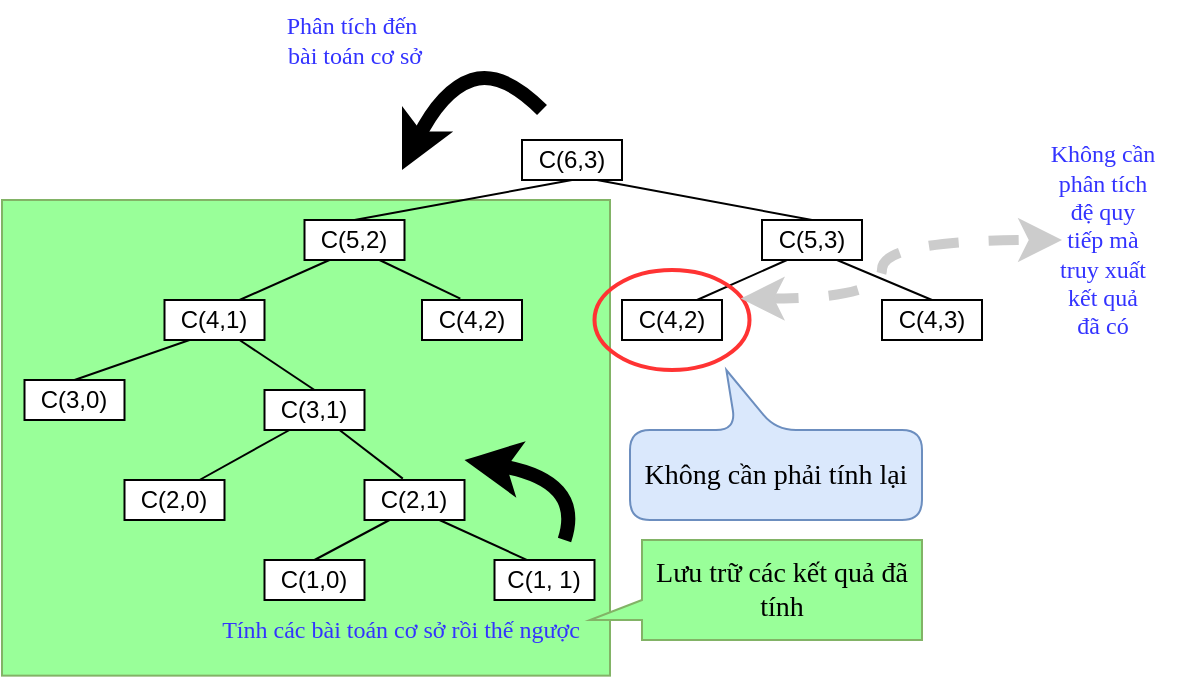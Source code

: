 <mxfile version="24.5.1" type="device">
  <diagram id="g9vmPOssQS4Yb2R56DxD" name="Trang-1">
    <mxGraphModel dx="1113" dy="461" grid="1" gridSize="10" guides="1" tooltips="1" connect="1" arrows="1" fold="1" page="1" pageScale="1" pageWidth="827" pageHeight="1169" math="0" shadow="0">
      <root>
        <mxCell id="0" />
        <mxCell id="1" parent="0" />
        <mxCell id="T_V8b_eyfBRf_4AvIXc9-37" value="" style="rounded=0;whiteSpace=wrap;html=1;fillColor=#99FF99;strokeColor=#82b366;" vertex="1" parent="1">
          <mxGeometry x="40" y="390" width="304" height="237.82" as="geometry" />
        </mxCell>
        <mxCell id="T_V8b_eyfBRf_4AvIXc9-1" style="rounded=0;orthogonalLoop=1;jettySize=auto;html=1;exitX=0.5;exitY=1;exitDx=0;exitDy=0;entryX=0.5;entryY=0;entryDx=0;entryDy=0;endArrow=none;endFill=0;" edge="1" parent="1" source="T_V8b_eyfBRf_4AvIXc9-2" target="T_V8b_eyfBRf_4AvIXc9-5">
          <mxGeometry relative="1" as="geometry">
            <mxPoint x="232.5" y="410" as="targetPoint" />
            <mxPoint x="277.5" y="380" as="sourcePoint" />
          </mxGeometry>
        </mxCell>
        <mxCell id="T_V8b_eyfBRf_4AvIXc9-2" value="C(6,3)" style="rounded=0;whiteSpace=wrap;html=1;" vertex="1" parent="1">
          <mxGeometry x="300" y="360" width="50" height="20" as="geometry" />
        </mxCell>
        <mxCell id="T_V8b_eyfBRf_4AvIXc9-3" style="rounded=0;orthogonalLoop=1;jettySize=auto;html=1;exitX=0.75;exitY=1;exitDx=0;exitDy=0;entryX=0.5;entryY=0;entryDx=0;entryDy=0;strokeColor=default;endArrow=none;endFill=0;" edge="1" parent="1" source="T_V8b_eyfBRf_4AvIXc9-2" target="T_V8b_eyfBRf_4AvIXc9-13">
          <mxGeometry relative="1" as="geometry">
            <mxPoint x="379.15" y="409.32" as="targetPoint" />
          </mxGeometry>
        </mxCell>
        <mxCell id="T_V8b_eyfBRf_4AvIXc9-4" style="rounded=0;orthogonalLoop=1;jettySize=auto;html=1;exitX=0.25;exitY=1;exitDx=0;exitDy=0;entryX=0.75;entryY=0;entryDx=0;entryDy=0;endArrow=none;endFill=0;" edge="1" parent="1" source="T_V8b_eyfBRf_4AvIXc9-5" target="T_V8b_eyfBRf_4AvIXc9-8">
          <mxGeometry relative="1" as="geometry" />
        </mxCell>
        <mxCell id="T_V8b_eyfBRf_4AvIXc9-5" value="C(5,2)" style="rounded=0;whiteSpace=wrap;html=1;" vertex="1" parent="1">
          <mxGeometry x="191.25" y="400" width="50" height="20" as="geometry" />
        </mxCell>
        <mxCell id="T_V8b_eyfBRf_4AvIXc9-6" style="rounded=0;orthogonalLoop=1;jettySize=auto;html=1;exitX=0.25;exitY=1;exitDx=0;exitDy=0;entryX=0.5;entryY=0;entryDx=0;entryDy=0;endArrow=none;endFill=0;" edge="1" parent="1" source="T_V8b_eyfBRf_4AvIXc9-8" target="T_V8b_eyfBRf_4AvIXc9-11">
          <mxGeometry relative="1" as="geometry" />
        </mxCell>
        <mxCell id="T_V8b_eyfBRf_4AvIXc9-7" style="rounded=0;orthogonalLoop=1;jettySize=auto;html=1;exitX=0.75;exitY=1;exitDx=0;exitDy=0;entryX=0.5;entryY=0;entryDx=0;entryDy=0;endArrow=none;endFill=0;" edge="1" parent="1" source="T_V8b_eyfBRf_4AvIXc9-8" target="T_V8b_eyfBRf_4AvIXc9-18">
          <mxGeometry relative="1" as="geometry" />
        </mxCell>
        <mxCell id="T_V8b_eyfBRf_4AvIXc9-8" value="C(4,1)" style="rounded=0;whiteSpace=wrap;html=1;" vertex="1" parent="1">
          <mxGeometry x="121.25" y="440" width="50" height="20" as="geometry" />
        </mxCell>
        <mxCell id="T_V8b_eyfBRf_4AvIXc9-9" value="C(4,2)" style="rounded=0;whiteSpace=wrap;html=1;" vertex="1" parent="1">
          <mxGeometry x="250" y="440" width="50" height="20" as="geometry" />
        </mxCell>
        <mxCell id="T_V8b_eyfBRf_4AvIXc9-10" style="rounded=0;orthogonalLoop=1;jettySize=auto;html=1;exitX=0.75;exitY=1;exitDx=0;exitDy=0;entryX=0.383;entryY=-0.034;entryDx=0;entryDy=0;entryPerimeter=0;strokeColor=default;endArrow=none;endFill=0;" edge="1" parent="1" source="T_V8b_eyfBRf_4AvIXc9-5" target="T_V8b_eyfBRf_4AvIXc9-9">
          <mxGeometry relative="1" as="geometry" />
        </mxCell>
        <mxCell id="T_V8b_eyfBRf_4AvIXc9-11" value="C(3,0)" style="rounded=0;whiteSpace=wrap;html=1;" vertex="1" parent="1">
          <mxGeometry x="51.25" y="480" width="50" height="20" as="geometry" />
        </mxCell>
        <mxCell id="T_V8b_eyfBRf_4AvIXc9-12" style="rounded=0;orthogonalLoop=1;jettySize=auto;html=1;exitX=0.25;exitY=1;exitDx=0;exitDy=0;entryX=0.75;entryY=0;entryDx=0;entryDy=0;endArrow=none;endFill=0;" edge="1" parent="1" source="T_V8b_eyfBRf_4AvIXc9-13" target="T_V8b_eyfBRf_4AvIXc9-14">
          <mxGeometry relative="1" as="geometry" />
        </mxCell>
        <mxCell id="T_V8b_eyfBRf_4AvIXc9-13" value="C(5,3)" style="rounded=0;whiteSpace=wrap;html=1;" vertex="1" parent="1">
          <mxGeometry x="420" y="400" width="50" height="20" as="geometry" />
        </mxCell>
        <mxCell id="T_V8b_eyfBRf_4AvIXc9-14" value="C(4,2)" style="rounded=0;whiteSpace=wrap;html=1;" vertex="1" parent="1">
          <mxGeometry x="350" y="440" width="50" height="20" as="geometry" />
        </mxCell>
        <mxCell id="T_V8b_eyfBRf_4AvIXc9-15" value="C(4,3)" style="rounded=0;whiteSpace=wrap;html=1;" vertex="1" parent="1">
          <mxGeometry x="480" y="440" width="50" height="20" as="geometry" />
        </mxCell>
        <mxCell id="T_V8b_eyfBRf_4AvIXc9-16" style="rounded=0;orthogonalLoop=1;jettySize=auto;html=1;exitX=0.75;exitY=1;exitDx=0;exitDy=0;strokeColor=default;endArrow=none;endFill=0;entryX=0.5;entryY=0;entryDx=0;entryDy=0;" edge="1" parent="1" source="T_V8b_eyfBRf_4AvIXc9-13" target="T_V8b_eyfBRf_4AvIXc9-15">
          <mxGeometry relative="1" as="geometry">
            <mxPoint x="489" y="449" as="targetPoint" />
          </mxGeometry>
        </mxCell>
        <mxCell id="T_V8b_eyfBRf_4AvIXc9-17" style="rounded=0;orthogonalLoop=1;jettySize=auto;html=1;exitX=0.25;exitY=1;exitDx=0;exitDy=0;entryX=0.75;entryY=0;entryDx=0;entryDy=0;endArrow=none;endFill=0;" edge="1" parent="1" source="T_V8b_eyfBRf_4AvIXc9-18" target="T_V8b_eyfBRf_4AvIXc9-19">
          <mxGeometry relative="1" as="geometry" />
        </mxCell>
        <mxCell id="T_V8b_eyfBRf_4AvIXc9-18" value="C(3,1)" style="rounded=0;whiteSpace=wrap;html=1;" vertex="1" parent="1">
          <mxGeometry x="171.25" y="485" width="50" height="20" as="geometry" />
        </mxCell>
        <mxCell id="T_V8b_eyfBRf_4AvIXc9-19" value="C(2,0)" style="rounded=0;whiteSpace=wrap;html=1;" vertex="1" parent="1">
          <mxGeometry x="101.25" y="530" width="50" height="20" as="geometry" />
        </mxCell>
        <mxCell id="T_V8b_eyfBRf_4AvIXc9-20" style="rounded=0;orthogonalLoop=1;jettySize=auto;html=1;exitX=0.25;exitY=1;exitDx=0;exitDy=0;entryX=0.5;entryY=0;entryDx=0;entryDy=0;endArrow=none;endFill=0;" edge="1" parent="1" source="T_V8b_eyfBRf_4AvIXc9-21" target="T_V8b_eyfBRf_4AvIXc9-23">
          <mxGeometry relative="1" as="geometry" />
        </mxCell>
        <mxCell id="T_V8b_eyfBRf_4AvIXc9-21" value="C(2,1)" style="rounded=0;whiteSpace=wrap;html=1;" vertex="1" parent="1">
          <mxGeometry x="221.25" y="530" width="50" height="20" as="geometry" />
        </mxCell>
        <mxCell id="T_V8b_eyfBRf_4AvIXc9-22" style="rounded=0;orthogonalLoop=1;jettySize=auto;html=1;exitX=0.75;exitY=1;exitDx=0;exitDy=0;entryX=0.383;entryY=-0.034;entryDx=0;entryDy=0;entryPerimeter=0;strokeColor=default;endArrow=none;endFill=0;" edge="1" parent="1" source="T_V8b_eyfBRf_4AvIXc9-18" target="T_V8b_eyfBRf_4AvIXc9-21">
          <mxGeometry relative="1" as="geometry" />
        </mxCell>
        <mxCell id="T_V8b_eyfBRf_4AvIXc9-23" value="C(1,0)" style="rounded=0;whiteSpace=wrap;html=1;" vertex="1" parent="1">
          <mxGeometry x="171.25" y="570" width="50" height="20" as="geometry" />
        </mxCell>
        <mxCell id="T_V8b_eyfBRf_4AvIXc9-24" style="rounded=0;orthogonalLoop=1;jettySize=auto;html=1;exitX=0.75;exitY=1;exitDx=0;exitDy=0;entryX=0.382;entryY=0.065;entryDx=0;entryDy=0;endArrow=none;endFill=0;entryPerimeter=0;" edge="1" parent="1" source="T_V8b_eyfBRf_4AvIXc9-21" target="T_V8b_eyfBRf_4AvIXc9-25">
          <mxGeometry relative="1" as="geometry">
            <mxPoint x="334.25" y="555" as="sourcePoint" />
            <mxPoint x="296.25" y="590" as="targetPoint" />
          </mxGeometry>
        </mxCell>
        <mxCell id="T_V8b_eyfBRf_4AvIXc9-25" value="C(1, 1)" style="rounded=0;whiteSpace=wrap;html=1;" vertex="1" parent="1">
          <mxGeometry x="286.25" y="570" width="50" height="20" as="geometry" />
        </mxCell>
        <mxCell id="T_V8b_eyfBRf_4AvIXc9-29" value="" style="ellipse;whiteSpace=wrap;html=1;fillColor=none;strokeColor=#FF3333;strokeWidth=2;" vertex="1" parent="1">
          <mxGeometry x="336.25" y="425" width="77.5" height="50" as="geometry" />
        </mxCell>
        <mxCell id="T_V8b_eyfBRf_4AvIXc9-31" value="" style="curved=1;endArrow=classic;html=1;rounded=0;strokeWidth=7;" edge="1" parent="1">
          <mxGeometry width="50" height="50" relative="1" as="geometry">
            <mxPoint x="310" y="345" as="sourcePoint" />
            <mxPoint x="240" y="375" as="targetPoint" />
            <Array as="points">
              <mxPoint x="290" y="325" />
              <mxPoint x="260" y="335" />
              <mxPoint x="240" y="375" />
            </Array>
          </mxGeometry>
        </mxCell>
        <mxCell id="T_V8b_eyfBRf_4AvIXc9-32" value="&lt;font color=&quot;#3333ff&quot; face=&quot;Cambria Math&quot;&gt;Phân tích đến&amp;nbsp;&lt;/font&gt;&lt;div&gt;&lt;font color=&quot;#3333ff&quot; face=&quot;Wup8K-i8UrOPHs9fDFAQ&quot;&gt;bài toán cơ sở&lt;/font&gt;&lt;/div&gt;" style="text;html=1;align=center;verticalAlign=middle;resizable=0;points=[];autosize=1;strokeColor=none;fillColor=none;" vertex="1" parent="1">
          <mxGeometry x="171.25" y="290" width="90" height="40" as="geometry" />
        </mxCell>
        <mxCell id="T_V8b_eyfBRf_4AvIXc9-33" value="" style="curved=1;endArrow=classic;html=1;rounded=0;strokeWidth=7;" edge="1" parent="1">
          <mxGeometry width="50" height="50" relative="1" as="geometry">
            <mxPoint x="321.25" y="560" as="sourcePoint" />
            <mxPoint x="271.25" y="520" as="targetPoint" />
            <Array as="points">
              <mxPoint x="331.25" y="530" />
            </Array>
          </mxGeometry>
        </mxCell>
        <mxCell id="T_V8b_eyfBRf_4AvIXc9-39" value="&lt;font face=&quot;Cambria Math&quot; style=&quot;font-size: 14px;&quot;&gt;Không cần phải tính lại&lt;/font&gt;" style="shape=callout;whiteSpace=wrap;html=1;perimeter=calloutPerimeter;rotation=0;position2=0.67;direction=west;rounded=1;fillColor=#dae8fc;strokeColor=#6c8ebf;" vertex="1" parent="1">
          <mxGeometry x="354" y="475" width="146" height="75" as="geometry" />
        </mxCell>
        <mxCell id="T_V8b_eyfBRf_4AvIXc9-40" value="&lt;font face=&quot;Cambria Math&quot; color=&quot;#3333ff&quot;&gt;Tính các bài toán cơ sở rồi thế ngược&lt;/font&gt;" style="text;html=1;align=center;verticalAlign=middle;resizable=0;points=[];autosize=1;strokeColor=none;fillColor=none;" vertex="1" parent="1">
          <mxGeometry x="134" y="590" width="210" height="30" as="geometry" />
        </mxCell>
        <mxCell id="T_V8b_eyfBRf_4AvIXc9-41" value="&lt;font face=&quot;Cambria Math&quot; style=&quot;font-size: 14px;&quot;&gt;Lưu trữ các kết quả đã tính&lt;/font&gt;" style="shape=callout;whiteSpace=wrap;html=1;perimeter=calloutPerimeter;position2=0.8;size=26;position=0.6;base=10;direction=south;fillColor=#99FF99;strokeColor=#82b366;" vertex="1" parent="1">
          <mxGeometry x="334" y="560" width="166" height="50" as="geometry" />
        </mxCell>
        <mxCell id="T_V8b_eyfBRf_4AvIXc9-42" value="" style="endArrow=classic;startArrow=classic;html=1;rounded=0;exitX=0.943;exitY=0.286;exitDx=0;exitDy=0;exitPerimeter=0;edgeStyle=orthogonalEdgeStyle;curved=1;strokeColor=#CCCCCC;dashed=1;strokeWidth=5;" edge="1" parent="1" source="T_V8b_eyfBRf_4AvIXc9-29">
          <mxGeometry width="50" height="50" relative="1" as="geometry">
            <mxPoint x="490" y="420" as="sourcePoint" />
            <mxPoint x="570" y="410" as="targetPoint" />
            <Array as="points">
              <mxPoint x="480" y="439" />
              <mxPoint x="480" y="410" />
            </Array>
          </mxGeometry>
        </mxCell>
        <mxCell id="T_V8b_eyfBRf_4AvIXc9-43" value="&lt;font color=&quot;#3333ff&quot; face=&quot;Cambria Math&quot;&gt;Không cần&lt;/font&gt;&lt;div&gt;&lt;font color=&quot;#3333ff&quot; face=&quot;Cambria Math&quot;&gt;phân tích&lt;/font&gt;&lt;/div&gt;&lt;div&gt;&lt;font color=&quot;#3333ff&quot; face=&quot;Cambria Math&quot;&gt;đệ quy&lt;/font&gt;&lt;/div&gt;&lt;div&gt;&lt;font color=&quot;#3333ff&quot; face=&quot;Cambria Math&quot;&gt;tiếp mà&lt;/font&gt;&lt;/div&gt;&lt;div&gt;&lt;font color=&quot;#3333ff&quot; face=&quot;Cambria Math&quot;&gt;truy xuất&lt;/font&gt;&lt;/div&gt;&lt;div&gt;&lt;font color=&quot;#3333ff&quot; face=&quot;Cambria Math&quot;&gt;kết quả&lt;/font&gt;&lt;/div&gt;&lt;div&gt;&lt;font color=&quot;#3333ff&quot; face=&quot;Cambria Math&quot;&gt;đã có&lt;/font&gt;&lt;/div&gt;" style="text;html=1;align=center;verticalAlign=middle;resizable=0;points=[];autosize=1;strokeColor=none;fillColor=none;" vertex="1" parent="1">
          <mxGeometry x="550" y="350" width="80" height="120" as="geometry" />
        </mxCell>
      </root>
    </mxGraphModel>
  </diagram>
</mxfile>
